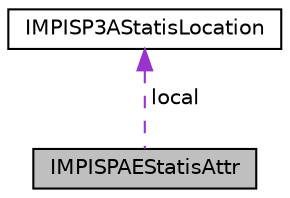 digraph "IMPISPAEStatisAttr"
{
 // LATEX_PDF_SIZE
  edge [fontname="Helvetica",fontsize="10",labelfontname="Helvetica",labelfontsize="10"];
  node [fontname="Helvetica",fontsize="10",shape=record];
  Node1 [label="IMPISPAEStatisAttr",height=0.2,width=0.4,color="black", fillcolor="grey75", style="filled", fontcolor="black",tooltip="AE统计值属性结构体"];
  Node2 -> Node1 [dir="back",color="darkorchid3",fontsize="10",style="dashed",label=" local" ,fontname="Helvetica"];
  Node2 [label="IMPISP3AStatisLocation",height=0.2,width=0.4,color="black", fillcolor="white", style="filled",URL="$struct_i_m_p_i_s_p3_a_statis_location.html",tooltip="统计范围结构体"];
}
